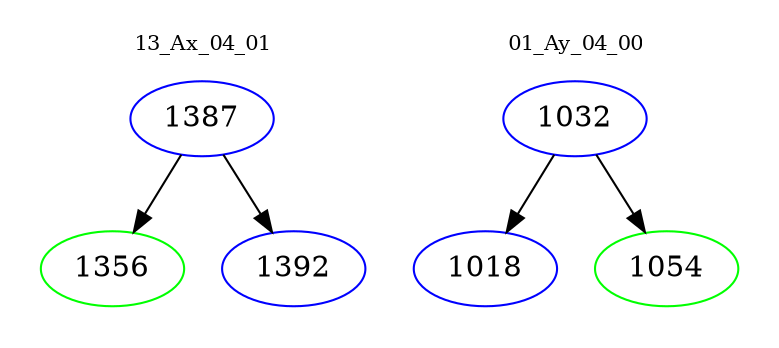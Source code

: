 digraph{
subgraph cluster_0 {
color = white
label = "13_Ax_04_01";
fontsize=10;
T0_1387 [label="1387", color="blue"]
T0_1387 -> T0_1356 [color="black"]
T0_1356 [label="1356", color="green"]
T0_1387 -> T0_1392 [color="black"]
T0_1392 [label="1392", color="blue"]
}
subgraph cluster_1 {
color = white
label = "01_Ay_04_00";
fontsize=10;
T1_1032 [label="1032", color="blue"]
T1_1032 -> T1_1018 [color="black"]
T1_1018 [label="1018", color="blue"]
T1_1032 -> T1_1054 [color="black"]
T1_1054 [label="1054", color="green"]
}
}

